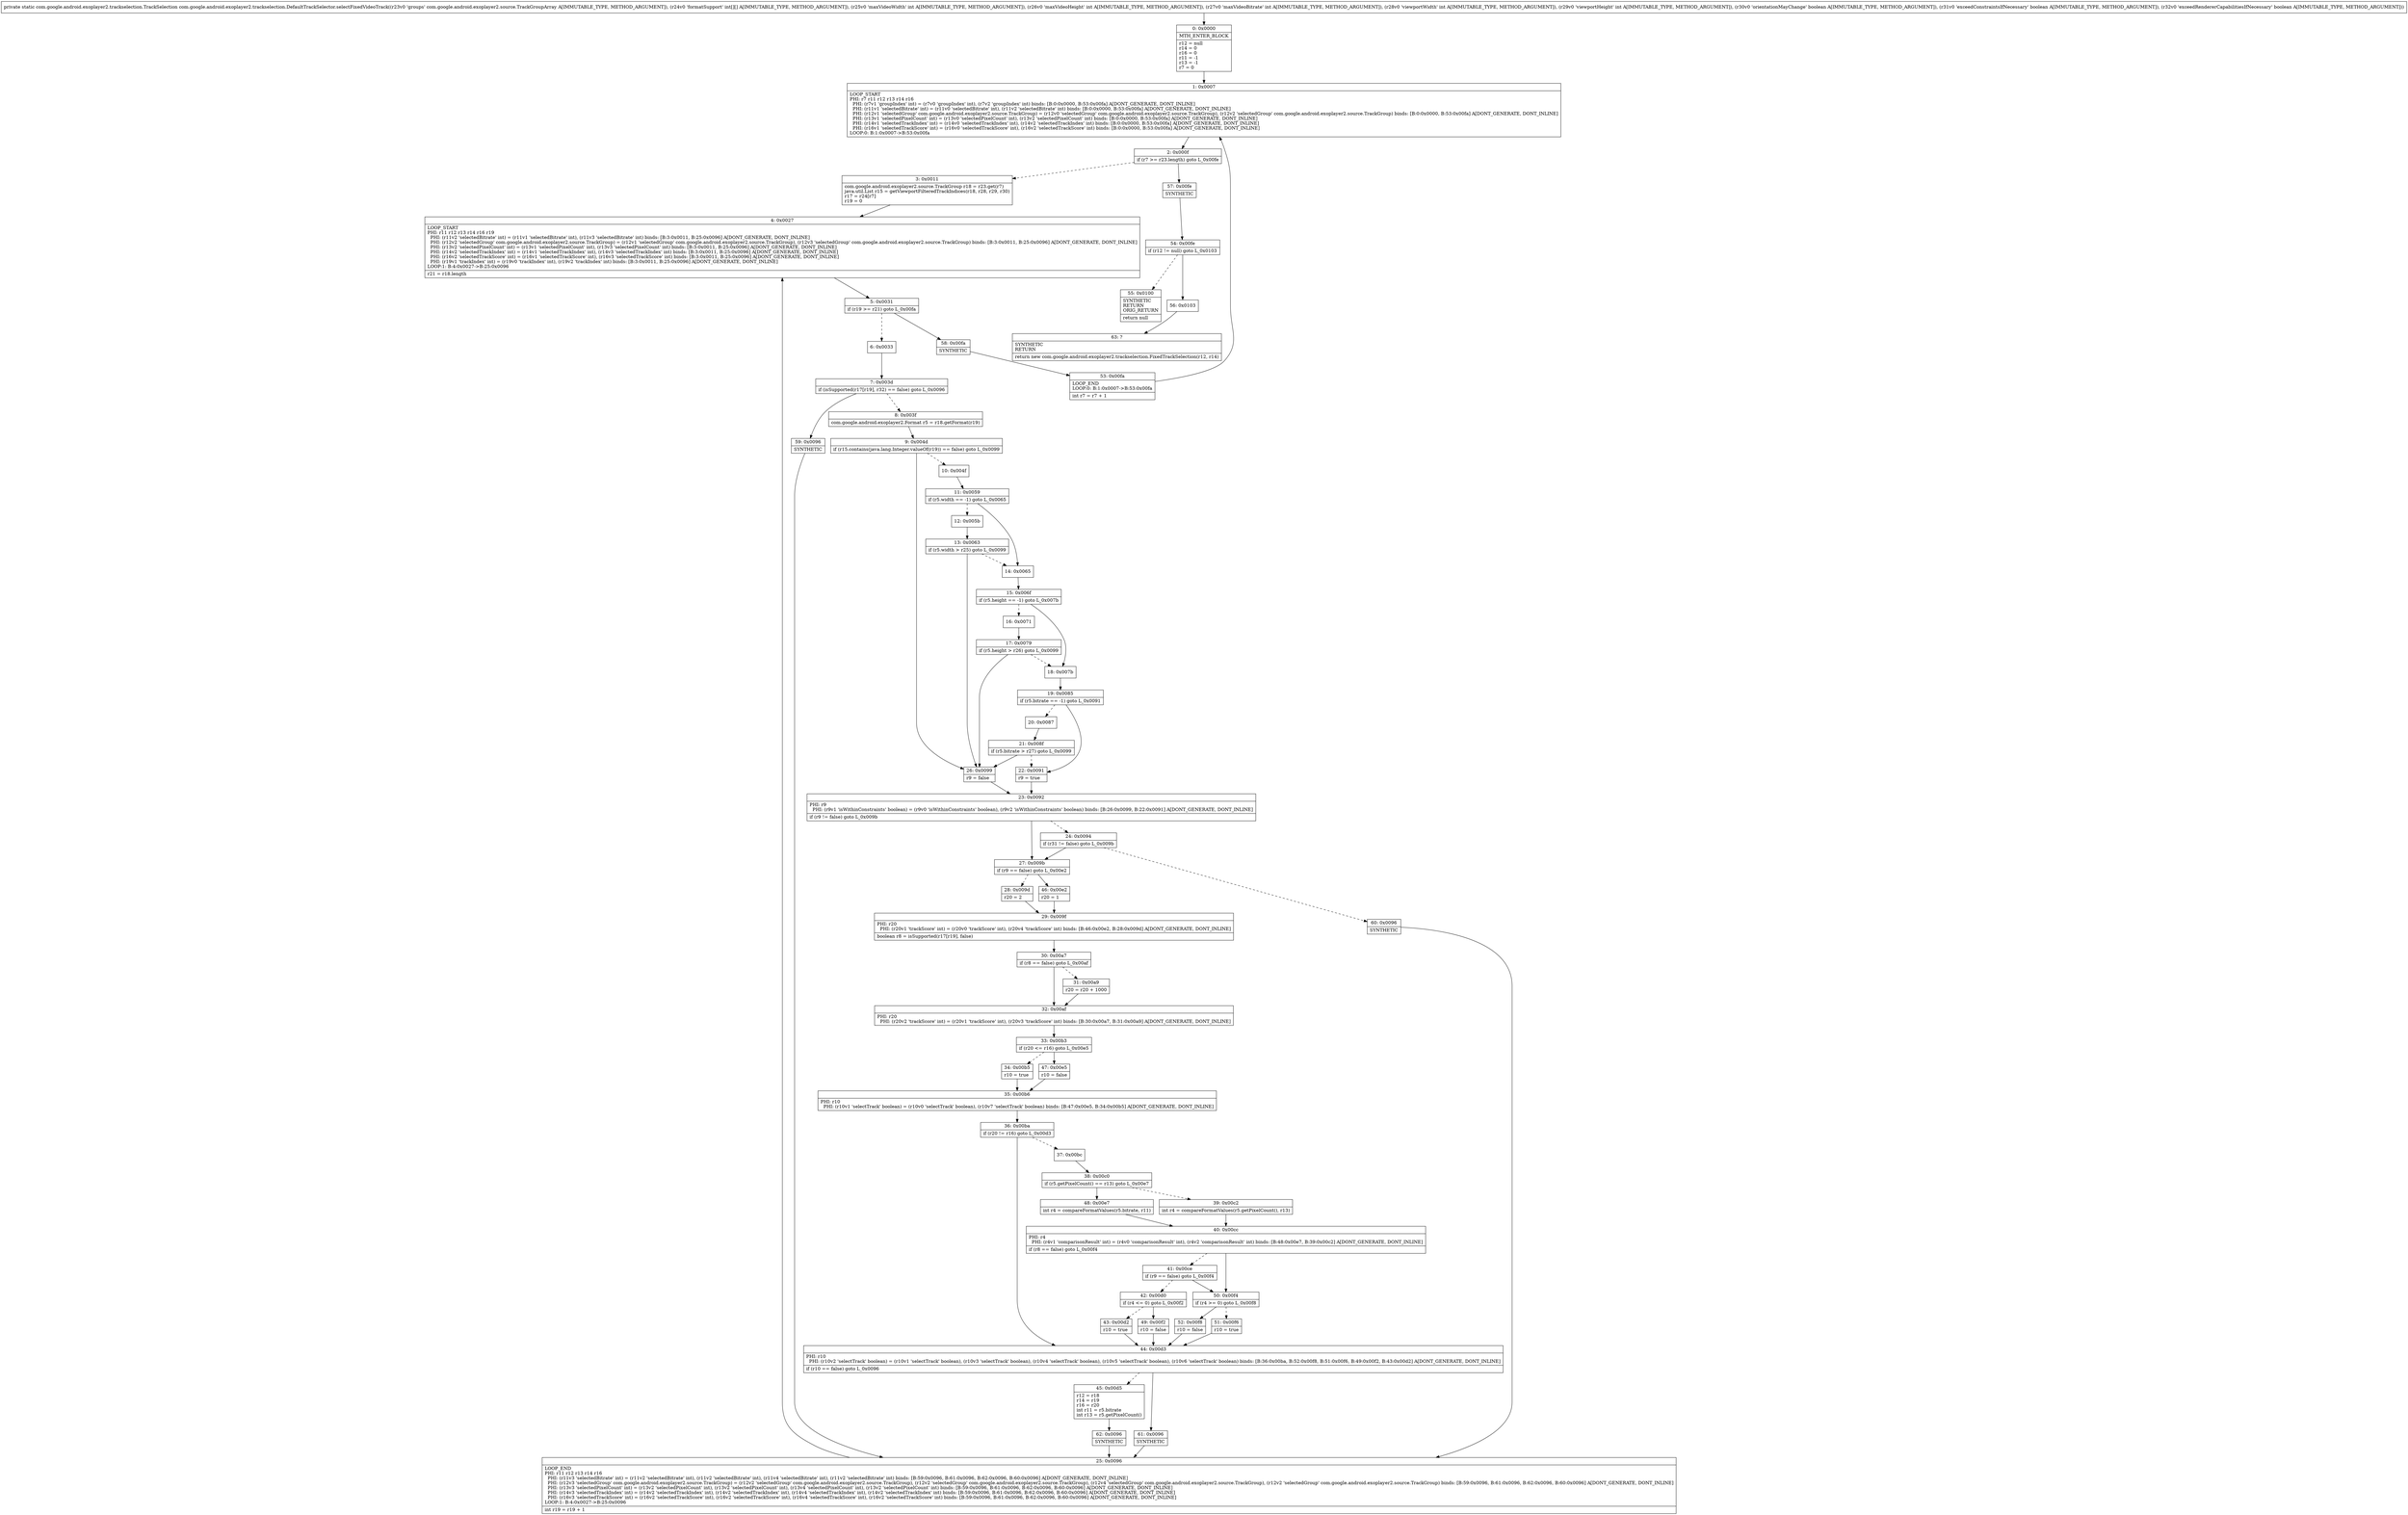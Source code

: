 digraph "CFG forcom.google.android.exoplayer2.trackselection.DefaultTrackSelector.selectFixedVideoTrack(Lcom\/google\/android\/exoplayer2\/source\/TrackGroupArray;[[IIIIIIZZZ)Lcom\/google\/android\/exoplayer2\/trackselection\/TrackSelection;" {
Node_0 [shape=record,label="{0\:\ 0x0000|MTH_ENTER_BLOCK\l|r12 = null\lr14 = 0\lr16 = 0\lr11 = \-1\lr13 = \-1\lr7 = 0\l}"];
Node_1 [shape=record,label="{1\:\ 0x0007|LOOP_START\lPHI: r7 r11 r12 r13 r14 r16 \l  PHI: (r7v1 'groupIndex' int) = (r7v0 'groupIndex' int), (r7v2 'groupIndex' int) binds: [B:0:0x0000, B:53:0x00fa] A[DONT_GENERATE, DONT_INLINE]\l  PHI: (r11v1 'selectedBitrate' int) = (r11v0 'selectedBitrate' int), (r11v2 'selectedBitrate' int) binds: [B:0:0x0000, B:53:0x00fa] A[DONT_GENERATE, DONT_INLINE]\l  PHI: (r12v1 'selectedGroup' com.google.android.exoplayer2.source.TrackGroup) = (r12v0 'selectedGroup' com.google.android.exoplayer2.source.TrackGroup), (r12v2 'selectedGroup' com.google.android.exoplayer2.source.TrackGroup) binds: [B:0:0x0000, B:53:0x00fa] A[DONT_GENERATE, DONT_INLINE]\l  PHI: (r13v1 'selectedPixelCount' int) = (r13v0 'selectedPixelCount' int), (r13v2 'selectedPixelCount' int) binds: [B:0:0x0000, B:53:0x00fa] A[DONT_GENERATE, DONT_INLINE]\l  PHI: (r14v1 'selectedTrackIndex' int) = (r14v0 'selectedTrackIndex' int), (r14v2 'selectedTrackIndex' int) binds: [B:0:0x0000, B:53:0x00fa] A[DONT_GENERATE, DONT_INLINE]\l  PHI: (r16v1 'selectedTrackScore' int) = (r16v0 'selectedTrackScore' int), (r16v2 'selectedTrackScore' int) binds: [B:0:0x0000, B:53:0x00fa] A[DONT_GENERATE, DONT_INLINE]\lLOOP:0: B:1:0x0007\-\>B:53:0x00fa\l}"];
Node_2 [shape=record,label="{2\:\ 0x000f|if (r7 \>= r23.length) goto L_0x00fe\l}"];
Node_3 [shape=record,label="{3\:\ 0x0011|com.google.android.exoplayer2.source.TrackGroup r18 = r23.get(r7)\ljava.util.List r15 = getViewportFilteredTrackIndices(r18, r28, r29, r30)\lr17 = r24[r7]\lr19 = 0\l}"];
Node_4 [shape=record,label="{4\:\ 0x0027|LOOP_START\lPHI: r11 r12 r13 r14 r16 r19 \l  PHI: (r11v2 'selectedBitrate' int) = (r11v1 'selectedBitrate' int), (r11v3 'selectedBitrate' int) binds: [B:3:0x0011, B:25:0x0096] A[DONT_GENERATE, DONT_INLINE]\l  PHI: (r12v2 'selectedGroup' com.google.android.exoplayer2.source.TrackGroup) = (r12v1 'selectedGroup' com.google.android.exoplayer2.source.TrackGroup), (r12v3 'selectedGroup' com.google.android.exoplayer2.source.TrackGroup) binds: [B:3:0x0011, B:25:0x0096] A[DONT_GENERATE, DONT_INLINE]\l  PHI: (r13v2 'selectedPixelCount' int) = (r13v1 'selectedPixelCount' int), (r13v3 'selectedPixelCount' int) binds: [B:3:0x0011, B:25:0x0096] A[DONT_GENERATE, DONT_INLINE]\l  PHI: (r14v2 'selectedTrackIndex' int) = (r14v1 'selectedTrackIndex' int), (r14v3 'selectedTrackIndex' int) binds: [B:3:0x0011, B:25:0x0096] A[DONT_GENERATE, DONT_INLINE]\l  PHI: (r16v2 'selectedTrackScore' int) = (r16v1 'selectedTrackScore' int), (r16v3 'selectedTrackScore' int) binds: [B:3:0x0011, B:25:0x0096] A[DONT_GENERATE, DONT_INLINE]\l  PHI: (r19v1 'trackIndex' int) = (r19v0 'trackIndex' int), (r19v2 'trackIndex' int) binds: [B:3:0x0011, B:25:0x0096] A[DONT_GENERATE, DONT_INLINE]\lLOOP:1: B:4:0x0027\-\>B:25:0x0096\l|r21 = r18.length\l}"];
Node_5 [shape=record,label="{5\:\ 0x0031|if (r19 \>= r21) goto L_0x00fa\l}"];
Node_6 [shape=record,label="{6\:\ 0x0033}"];
Node_7 [shape=record,label="{7\:\ 0x003d|if (isSupported(r17[r19], r32) == false) goto L_0x0096\l}"];
Node_8 [shape=record,label="{8\:\ 0x003f|com.google.android.exoplayer2.Format r5 = r18.getFormat(r19)\l}"];
Node_9 [shape=record,label="{9\:\ 0x004d|if (r15.contains(java.lang.Integer.valueOf(r19)) == false) goto L_0x0099\l}"];
Node_10 [shape=record,label="{10\:\ 0x004f}"];
Node_11 [shape=record,label="{11\:\ 0x0059|if (r5.width == \-1) goto L_0x0065\l}"];
Node_12 [shape=record,label="{12\:\ 0x005b}"];
Node_13 [shape=record,label="{13\:\ 0x0063|if (r5.width \> r25) goto L_0x0099\l}"];
Node_14 [shape=record,label="{14\:\ 0x0065}"];
Node_15 [shape=record,label="{15\:\ 0x006f|if (r5.height == \-1) goto L_0x007b\l}"];
Node_16 [shape=record,label="{16\:\ 0x0071}"];
Node_17 [shape=record,label="{17\:\ 0x0079|if (r5.height \> r26) goto L_0x0099\l}"];
Node_18 [shape=record,label="{18\:\ 0x007b}"];
Node_19 [shape=record,label="{19\:\ 0x0085|if (r5.bitrate == \-1) goto L_0x0091\l}"];
Node_20 [shape=record,label="{20\:\ 0x0087}"];
Node_21 [shape=record,label="{21\:\ 0x008f|if (r5.bitrate \> r27) goto L_0x0099\l}"];
Node_22 [shape=record,label="{22\:\ 0x0091|r9 = true\l}"];
Node_23 [shape=record,label="{23\:\ 0x0092|PHI: r9 \l  PHI: (r9v1 'isWithinConstraints' boolean) = (r9v0 'isWithinConstraints' boolean), (r9v2 'isWithinConstraints' boolean) binds: [B:26:0x0099, B:22:0x0091] A[DONT_GENERATE, DONT_INLINE]\l|if (r9 != false) goto L_0x009b\l}"];
Node_24 [shape=record,label="{24\:\ 0x0094|if (r31 != false) goto L_0x009b\l}"];
Node_25 [shape=record,label="{25\:\ 0x0096|LOOP_END\lPHI: r11 r12 r13 r14 r16 \l  PHI: (r11v3 'selectedBitrate' int) = (r11v2 'selectedBitrate' int), (r11v2 'selectedBitrate' int), (r11v4 'selectedBitrate' int), (r11v2 'selectedBitrate' int) binds: [B:59:0x0096, B:61:0x0096, B:62:0x0096, B:60:0x0096] A[DONT_GENERATE, DONT_INLINE]\l  PHI: (r12v3 'selectedGroup' com.google.android.exoplayer2.source.TrackGroup) = (r12v2 'selectedGroup' com.google.android.exoplayer2.source.TrackGroup), (r12v2 'selectedGroup' com.google.android.exoplayer2.source.TrackGroup), (r12v4 'selectedGroup' com.google.android.exoplayer2.source.TrackGroup), (r12v2 'selectedGroup' com.google.android.exoplayer2.source.TrackGroup) binds: [B:59:0x0096, B:61:0x0096, B:62:0x0096, B:60:0x0096] A[DONT_GENERATE, DONT_INLINE]\l  PHI: (r13v3 'selectedPixelCount' int) = (r13v2 'selectedPixelCount' int), (r13v2 'selectedPixelCount' int), (r13v4 'selectedPixelCount' int), (r13v2 'selectedPixelCount' int) binds: [B:59:0x0096, B:61:0x0096, B:62:0x0096, B:60:0x0096] A[DONT_GENERATE, DONT_INLINE]\l  PHI: (r14v3 'selectedTrackIndex' int) = (r14v2 'selectedTrackIndex' int), (r14v2 'selectedTrackIndex' int), (r14v4 'selectedTrackIndex' int), (r14v2 'selectedTrackIndex' int) binds: [B:59:0x0096, B:61:0x0096, B:62:0x0096, B:60:0x0096] A[DONT_GENERATE, DONT_INLINE]\l  PHI: (r16v3 'selectedTrackScore' int) = (r16v2 'selectedTrackScore' int), (r16v2 'selectedTrackScore' int), (r16v4 'selectedTrackScore' int), (r16v2 'selectedTrackScore' int) binds: [B:59:0x0096, B:61:0x0096, B:62:0x0096, B:60:0x0096] A[DONT_GENERATE, DONT_INLINE]\lLOOP:1: B:4:0x0027\-\>B:25:0x0096\l|int r19 = r19 + 1\l}"];
Node_26 [shape=record,label="{26\:\ 0x0099|r9 = false\l}"];
Node_27 [shape=record,label="{27\:\ 0x009b|if (r9 == false) goto L_0x00e2\l}"];
Node_28 [shape=record,label="{28\:\ 0x009d|r20 = 2\l}"];
Node_29 [shape=record,label="{29\:\ 0x009f|PHI: r20 \l  PHI: (r20v1 'trackScore' int) = (r20v0 'trackScore' int), (r20v4 'trackScore' int) binds: [B:46:0x00e2, B:28:0x009d] A[DONT_GENERATE, DONT_INLINE]\l|boolean r8 = isSupported(r17[r19], false)\l}"];
Node_30 [shape=record,label="{30\:\ 0x00a7|if (r8 == false) goto L_0x00af\l}"];
Node_31 [shape=record,label="{31\:\ 0x00a9|r20 = r20 + 1000\l}"];
Node_32 [shape=record,label="{32\:\ 0x00af|PHI: r20 \l  PHI: (r20v2 'trackScore' int) = (r20v1 'trackScore' int), (r20v3 'trackScore' int) binds: [B:30:0x00a7, B:31:0x00a9] A[DONT_GENERATE, DONT_INLINE]\l}"];
Node_33 [shape=record,label="{33\:\ 0x00b3|if (r20 \<= r16) goto L_0x00e5\l}"];
Node_34 [shape=record,label="{34\:\ 0x00b5|r10 = true\l}"];
Node_35 [shape=record,label="{35\:\ 0x00b6|PHI: r10 \l  PHI: (r10v1 'selectTrack' boolean) = (r10v0 'selectTrack' boolean), (r10v7 'selectTrack' boolean) binds: [B:47:0x00e5, B:34:0x00b5] A[DONT_GENERATE, DONT_INLINE]\l}"];
Node_36 [shape=record,label="{36\:\ 0x00ba|if (r20 != r16) goto L_0x00d3\l}"];
Node_37 [shape=record,label="{37\:\ 0x00bc}"];
Node_38 [shape=record,label="{38\:\ 0x00c0|if (r5.getPixelCount() == r13) goto L_0x00e7\l}"];
Node_39 [shape=record,label="{39\:\ 0x00c2|int r4 = compareFormatValues(r5.getPixelCount(), r13)\l}"];
Node_40 [shape=record,label="{40\:\ 0x00cc|PHI: r4 \l  PHI: (r4v1 'comparisonResult' int) = (r4v0 'comparisonResult' int), (r4v2 'comparisonResult' int) binds: [B:48:0x00e7, B:39:0x00c2] A[DONT_GENERATE, DONT_INLINE]\l|if (r8 == false) goto L_0x00f4\l}"];
Node_41 [shape=record,label="{41\:\ 0x00ce|if (r9 == false) goto L_0x00f4\l}"];
Node_42 [shape=record,label="{42\:\ 0x00d0|if (r4 \<= 0) goto L_0x00f2\l}"];
Node_43 [shape=record,label="{43\:\ 0x00d2|r10 = true\l}"];
Node_44 [shape=record,label="{44\:\ 0x00d3|PHI: r10 \l  PHI: (r10v2 'selectTrack' boolean) = (r10v1 'selectTrack' boolean), (r10v3 'selectTrack' boolean), (r10v4 'selectTrack' boolean), (r10v5 'selectTrack' boolean), (r10v6 'selectTrack' boolean) binds: [B:36:0x00ba, B:52:0x00f8, B:51:0x00f6, B:49:0x00f2, B:43:0x00d2] A[DONT_GENERATE, DONT_INLINE]\l|if (r10 == false) goto L_0x0096\l}"];
Node_45 [shape=record,label="{45\:\ 0x00d5|r12 = r18\lr14 = r19\lr16 = r20\lint r11 = r5.bitrate\lint r13 = r5.getPixelCount()\l}"];
Node_46 [shape=record,label="{46\:\ 0x00e2|r20 = 1\l}"];
Node_47 [shape=record,label="{47\:\ 0x00e5|r10 = false\l}"];
Node_48 [shape=record,label="{48\:\ 0x00e7|int r4 = compareFormatValues(r5.bitrate, r11)\l}"];
Node_49 [shape=record,label="{49\:\ 0x00f2|r10 = false\l}"];
Node_50 [shape=record,label="{50\:\ 0x00f4|if (r4 \>= 0) goto L_0x00f8\l}"];
Node_51 [shape=record,label="{51\:\ 0x00f6|r10 = true\l}"];
Node_52 [shape=record,label="{52\:\ 0x00f8|r10 = false\l}"];
Node_53 [shape=record,label="{53\:\ 0x00fa|LOOP_END\lLOOP:0: B:1:0x0007\-\>B:53:0x00fa\l|int r7 = r7 + 1\l}"];
Node_54 [shape=record,label="{54\:\ 0x00fe|if (r12 != null) goto L_0x0103\l}"];
Node_55 [shape=record,label="{55\:\ 0x0100|SYNTHETIC\lRETURN\lORIG_RETURN\l|return null\l}"];
Node_56 [shape=record,label="{56\:\ 0x0103}"];
Node_57 [shape=record,label="{57\:\ 0x00fe|SYNTHETIC\l}"];
Node_58 [shape=record,label="{58\:\ 0x00fa|SYNTHETIC\l}"];
Node_59 [shape=record,label="{59\:\ 0x0096|SYNTHETIC\l}"];
Node_60 [shape=record,label="{60\:\ 0x0096|SYNTHETIC\l}"];
Node_61 [shape=record,label="{61\:\ 0x0096|SYNTHETIC\l}"];
Node_62 [shape=record,label="{62\:\ 0x0096|SYNTHETIC\l}"];
Node_63 [shape=record,label="{63\:\ ?|SYNTHETIC\lRETURN\l|return new com.google.android.exoplayer2.trackselection.FixedTrackSelection(r12, r14)\l}"];
MethodNode[shape=record,label="{private static com.google.android.exoplayer2.trackselection.TrackSelection com.google.android.exoplayer2.trackselection.DefaultTrackSelector.selectFixedVideoTrack((r23v0 'groups' com.google.android.exoplayer2.source.TrackGroupArray A[IMMUTABLE_TYPE, METHOD_ARGUMENT]), (r24v0 'formatSupport' int[][] A[IMMUTABLE_TYPE, METHOD_ARGUMENT]), (r25v0 'maxVideoWidth' int A[IMMUTABLE_TYPE, METHOD_ARGUMENT]), (r26v0 'maxVideoHeight' int A[IMMUTABLE_TYPE, METHOD_ARGUMENT]), (r27v0 'maxVideoBitrate' int A[IMMUTABLE_TYPE, METHOD_ARGUMENT]), (r28v0 'viewportWidth' int A[IMMUTABLE_TYPE, METHOD_ARGUMENT]), (r29v0 'viewportHeight' int A[IMMUTABLE_TYPE, METHOD_ARGUMENT]), (r30v0 'orientationMayChange' boolean A[IMMUTABLE_TYPE, METHOD_ARGUMENT]), (r31v0 'exceedConstraintsIfNecessary' boolean A[IMMUTABLE_TYPE, METHOD_ARGUMENT]), (r32v0 'exceedRendererCapabilitiesIfNecessary' boolean A[IMMUTABLE_TYPE, METHOD_ARGUMENT])) }"];
MethodNode -> Node_0;
Node_0 -> Node_1;
Node_1 -> Node_2;
Node_2 -> Node_3[style=dashed];
Node_2 -> Node_57;
Node_3 -> Node_4;
Node_4 -> Node_5;
Node_5 -> Node_6[style=dashed];
Node_5 -> Node_58;
Node_6 -> Node_7;
Node_7 -> Node_8[style=dashed];
Node_7 -> Node_59;
Node_8 -> Node_9;
Node_9 -> Node_10[style=dashed];
Node_9 -> Node_26;
Node_10 -> Node_11;
Node_11 -> Node_12[style=dashed];
Node_11 -> Node_14;
Node_12 -> Node_13;
Node_13 -> Node_14[style=dashed];
Node_13 -> Node_26;
Node_14 -> Node_15;
Node_15 -> Node_16[style=dashed];
Node_15 -> Node_18;
Node_16 -> Node_17;
Node_17 -> Node_18[style=dashed];
Node_17 -> Node_26;
Node_18 -> Node_19;
Node_19 -> Node_20[style=dashed];
Node_19 -> Node_22;
Node_20 -> Node_21;
Node_21 -> Node_22[style=dashed];
Node_21 -> Node_26;
Node_22 -> Node_23;
Node_23 -> Node_24[style=dashed];
Node_23 -> Node_27;
Node_24 -> Node_27;
Node_24 -> Node_60[style=dashed];
Node_25 -> Node_4;
Node_26 -> Node_23;
Node_27 -> Node_28[style=dashed];
Node_27 -> Node_46;
Node_28 -> Node_29;
Node_29 -> Node_30;
Node_30 -> Node_31[style=dashed];
Node_30 -> Node_32;
Node_31 -> Node_32;
Node_32 -> Node_33;
Node_33 -> Node_34[style=dashed];
Node_33 -> Node_47;
Node_34 -> Node_35;
Node_35 -> Node_36;
Node_36 -> Node_37[style=dashed];
Node_36 -> Node_44;
Node_37 -> Node_38;
Node_38 -> Node_39[style=dashed];
Node_38 -> Node_48;
Node_39 -> Node_40;
Node_40 -> Node_41[style=dashed];
Node_40 -> Node_50;
Node_41 -> Node_42[style=dashed];
Node_41 -> Node_50;
Node_42 -> Node_43[style=dashed];
Node_42 -> Node_49;
Node_43 -> Node_44;
Node_44 -> Node_45[style=dashed];
Node_44 -> Node_61;
Node_45 -> Node_62;
Node_46 -> Node_29;
Node_47 -> Node_35;
Node_48 -> Node_40;
Node_49 -> Node_44;
Node_50 -> Node_51[style=dashed];
Node_50 -> Node_52;
Node_51 -> Node_44;
Node_52 -> Node_44;
Node_53 -> Node_1;
Node_54 -> Node_55[style=dashed];
Node_54 -> Node_56;
Node_56 -> Node_63;
Node_57 -> Node_54;
Node_58 -> Node_53;
Node_59 -> Node_25;
Node_60 -> Node_25;
Node_61 -> Node_25;
Node_62 -> Node_25;
}

